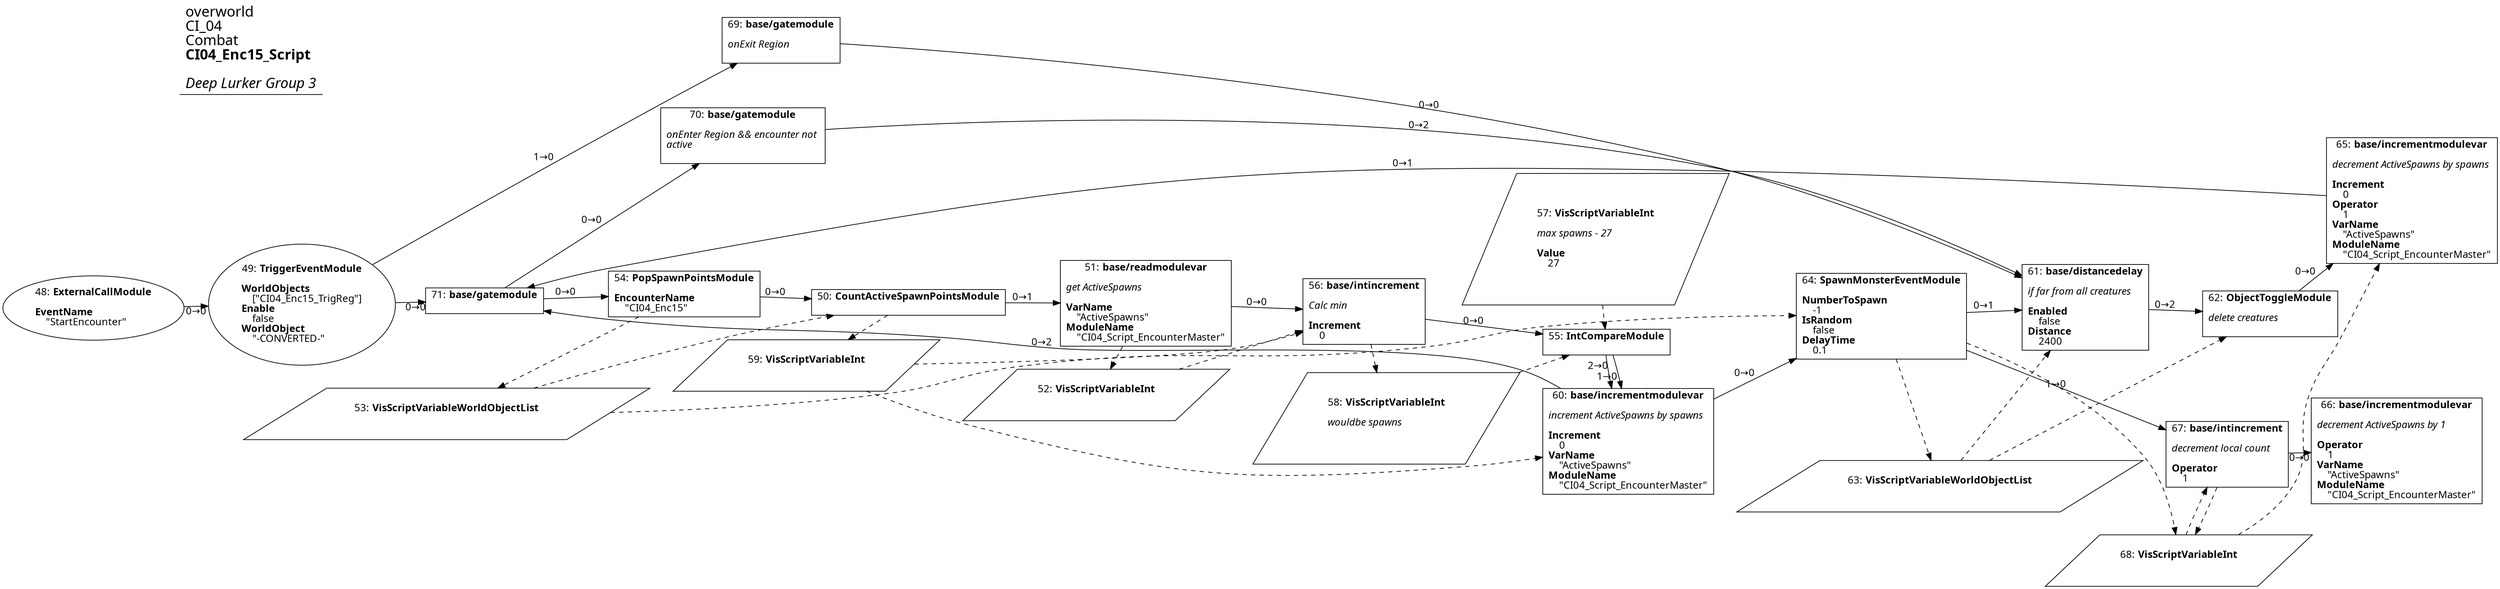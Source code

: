 digraph {
    layout = fdp;
    overlap = prism;
    sep = "+16";
    splines = spline;

    node [ shape = box ];

    graph [ fontname = "Segoe UI" ];
    node [ fontname = "Segoe UI" ];
    edge [ fontname = "Segoe UI" ];

    48 [ label = <48: <b>ExternalCallModule</b><br/><br/><b>EventName</b><br align="left"/>    &quot;StartEncounter&quot;<br align="left"/>> ];
    48 [ shape = oval ]
    48 [ pos = "-0.975,1.1860001!" ];
    48 -> 49 [ label = "0→0" ];

    49 [ label = <49: <b>TriggerEventModule</b><br/><br/><b>WorldObjects</b><br align="left"/>    [&quot;CI04_Enc15_TrigReg&quot;]<br align="left"/><b>Enable</b><br align="left"/>    false<br align="left"/><b>WorldObject</b><br align="left"/>    &quot;-CONVERTED-&quot;<br align="left"/>> ];
    49 [ shape = oval ]
    49 [ pos = "-0.76000005,1.1860001!" ];
    49 -> 71 [ label = "0→0" ];
    49 -> 69 [ label = "1→0" ];

    50 [ label = <50: <b>CountActiveSpawnPointsModule</b><br/><br/>> ];
    50 [ pos = "-0.086,1.189!" ];
    50 -> 51 [ label = "0→1" ];
    53 -> 50 [ style = dashed ];
    50 -> 59 [ style = dashed ];

    51 [ label = <51: <b>base/readmodulevar</b><br/><br/><i>get ActiveSpawns<br align="left"/></i><br align="left"/><b>VarName</b><br align="left"/>    &quot;ActiveSpawns&quot;<br align="left"/><b>ModuleName</b><br align="left"/>    &quot;CI04_Script_EncounterMaster&quot;<br align="left"/>> ];
    51 [ pos = "0.186,1.19!" ];
    51 -> 56 [ label = "0→0" ];
    51 -> 52 [ style = dashed ];

    52 [ label = <52: <b>VisScriptVariableInt</b><br/><br/>> ];
    52 [ shape = parallelogram ]
    52 [ pos = "0.187,1.0580001!" ];

    53 [ label = <53: <b>VisScriptVariableWorldObjectList</b><br/><br/>> ];
    53 [ shape = parallelogram ]
    53 [ pos = "-0.316,1.059!" ];

    54 [ label = <54: <b>PopSpawnPointsModule</b><br/><br/><b>EncounterName</b><br align="left"/>    &quot;CI04_Enc15&quot;<br align="left"/>> ];
    54 [ pos = "-0.317,1.1880001!" ];
    54 -> 50 [ label = "0→0" ];
    54 -> 53 [ style = dashed ];

    55 [ label = <55: <b>IntCompareModule</b><br/><br/>> ];
    55 [ pos = "0.638,1.19!" ];
    55 -> 60 [ label = "1→0" ];
    55 -> 60 [ label = "2→0" ];
    57 -> 55 [ style = dashed ];
    58 -> 55 [ style = dashed ];

    56 [ label = <56: <b>base/intincrement</b><br/><br/><i>Calc min<br align="left"/></i><br align="left"/><b>Increment</b><br align="left"/>    0<br align="left"/>> ];
    56 [ pos = "0.43,1.19!" ];
    56 -> 55 [ label = "0→0" ];
    56 -> 58 [ style = dashed ];
    59 -> 56 [ style = dashed ];
    52 -> 56 [ style = dashed ];

    57 [ label = <57: <b>VisScriptVariableInt</b><br/><br/><i>max spawns - 27<br align="left"/></i><br align="left"/><b>Value</b><br align="left"/>    27<br align="left"/>> ];
    57 [ shape = parallelogram ]
    57 [ pos = "0.634,1.2470001!" ];

    58 [ label = <58: <b>VisScriptVariableInt</b><br/><br/><i>wouldbe spawns<br align="left"/></i><br align="left"/>> ];
    58 [ shape = parallelogram ]
    58 [ pos = "0.43400002,1.044!" ];

    59 [ label = <59: <b>VisScriptVariableInt</b><br/><br/>> ];
    59 [ shape = parallelogram ]
    59 [ pos = "-0.076000005,1.085!" ];

    60 [ label = <60: <b>base/incrementmodulevar</b><br/><br/><i>increment ActiveSpawns by spawns<br align="left"/></i><br align="left"/><b>Increment</b><br align="left"/>    0<br align="left"/><b>VarName</b><br align="left"/>    &quot;ActiveSpawns&quot;<br align="left"/><b>ModuleName</b><br align="left"/>    &quot;CI04_Script_EncounterMaster&quot;<br align="left"/>> ];
    60 [ pos = "0.822,0.998!" ];
    60 -> 64 [ label = "0→0" ];
    60 -> 71 [ label = "0→2" ];
    59 -> 60 [ style = dashed ];

    61 [ label = <61: <b>base/distancedelay</b><br/><br/><i>if far from all creatures<br align="left"/></i><br align="left"/><b>Enabled</b><br align="left"/>    false<br align="left"/><b>Distance</b><br align="left"/>    2400<br align="left"/>> ];
    61 [ pos = "1.358,1.1960001!" ];
    61 -> 62 [ label = "0→2" ];
    63 -> 61 [ style = dashed ];

    62 [ label = <62: <b>ObjectToggleModule</b><br/><br/><i>delete creatures<br align="left"/></i><br align="left"/>> ];
    62 [ pos = "1.5560001,1.187!" ];
    62 -> 65 [ label = "0→0" ];
    63 -> 62 [ style = dashed ];

    63 [ label = <63: <b>VisScriptVariableWorldObjectList</b><br/><br/>> ];
    63 [ shape = parallelogram ]
    63 [ pos = "1.0830001,0.961!" ];

    64 [ label = <64: <b>SpawnMonsterEventModule</b><br/><br/><b>NumberToSpawn</b><br align="left"/>    -1<br align="left"/><b>IsRandom</b><br align="left"/>    false<br align="left"/><b>DelayTime</b><br align="left"/>    0.1<br align="left"/>> ];
    64 [ pos = "1.0810001,1.1910001!" ];
    64 -> 61 [ label = "0→1" ];
    64 -> 67 [ label = "1→0" ];
    64 -> 63 [ style = dashed ];
    64 -> 68 [ style = dashed ];
    53 -> 64 [ style = dashed ];

    65 [ label = <65: <b>base/incrementmodulevar</b><br/><br/><i>decrement ActiveSpawns by spawns<br align="left"/></i><br align="left"/><b>Increment</b><br align="left"/>    0<br align="left"/><b>Operator</b><br align="left"/>    1<br align="left"/><b>VarName</b><br align="left"/>    &quot;ActiveSpawns&quot;<br align="left"/><b>ModuleName</b><br align="left"/>    &quot;CI04_Script_EncounterMaster&quot;<br align="left"/>> ];
    65 [ pos = "1.7780001,1.3720001!" ];
    65 -> 71 [ label = "0→1" ];
    68 -> 65 [ style = dashed ];

    66 [ label = <66: <b>base/incrementmodulevar</b><br/><br/><i>decrement ActiveSpawns by 1<br align="left"/></i><br align="left"/><b>Operator</b><br align="left"/>    1<br align="left"/><b>VarName</b><br align="left"/>    &quot;ActiveSpawns&quot;<br align="left"/><b>ModuleName</b><br align="left"/>    &quot;CI04_Script_EncounterMaster&quot;<br align="left"/>> ];
    66 [ pos = "1.588,0.96500003!" ];

    67 [ label = <67: <b>base/intincrement</b><br/><br/><i>decrement local count<br align="left"/></i><br align="left"/><b>Operator</b><br align="left"/>    1<br align="left"/>> ];
    67 [ pos = "1.3700001,0.96400005!" ];
    67 -> 66 [ label = "0→0" ];
    68 -> 67 [ style = dashed ];
    67 -> 68 [ style = dashed ];

    68 [ label = <68: <b>VisScriptVariableInt</b><br/><br/>> ];
    68 [ shape = parallelogram ]
    68 [ pos = "1.2930001,0.81600004!" ];

    69 [ label = <69: <b>base/gatemodule</b><br/><br/><i>onExit Region<br align="left"/></i><br align="left"/>> ];
    69 [ pos = "-0.296,1.6200001!" ];
    69 -> 61 [ label = "0→0" ];

    70 [ label = <70: <b>base/gatemodule</b><br/><br/><i>onEnter Region &amp;&amp; encounter not <br align="left"/>active<br align="left"/></i><br align="left"/>> ];
    70 [ pos = "-0.29500002,1.4590001!" ];
    70 -> 61 [ label = "0→2" ];

    71 [ label = <71: <b>base/gatemodule</b><br/><br/>> ];
    71 [ pos = "-0.51900005,1.187!" ];
    71 -> 70 [ label = "0→0" ];
    71 -> 54 [ label = "0→0" ];

    title [ pos = "-0.9760001,1.621!" ];
    title [ shape = underline ];
    title [ label = <<font point-size="20">overworld<br align="left"/>CI_04<br align="left"/>Combat<br align="left"/><b>CI04_Enc15_Script</b><br align="left"/><br/><i>Deep Lurker Group 3</i><br align="left"/></font>> ];
}
